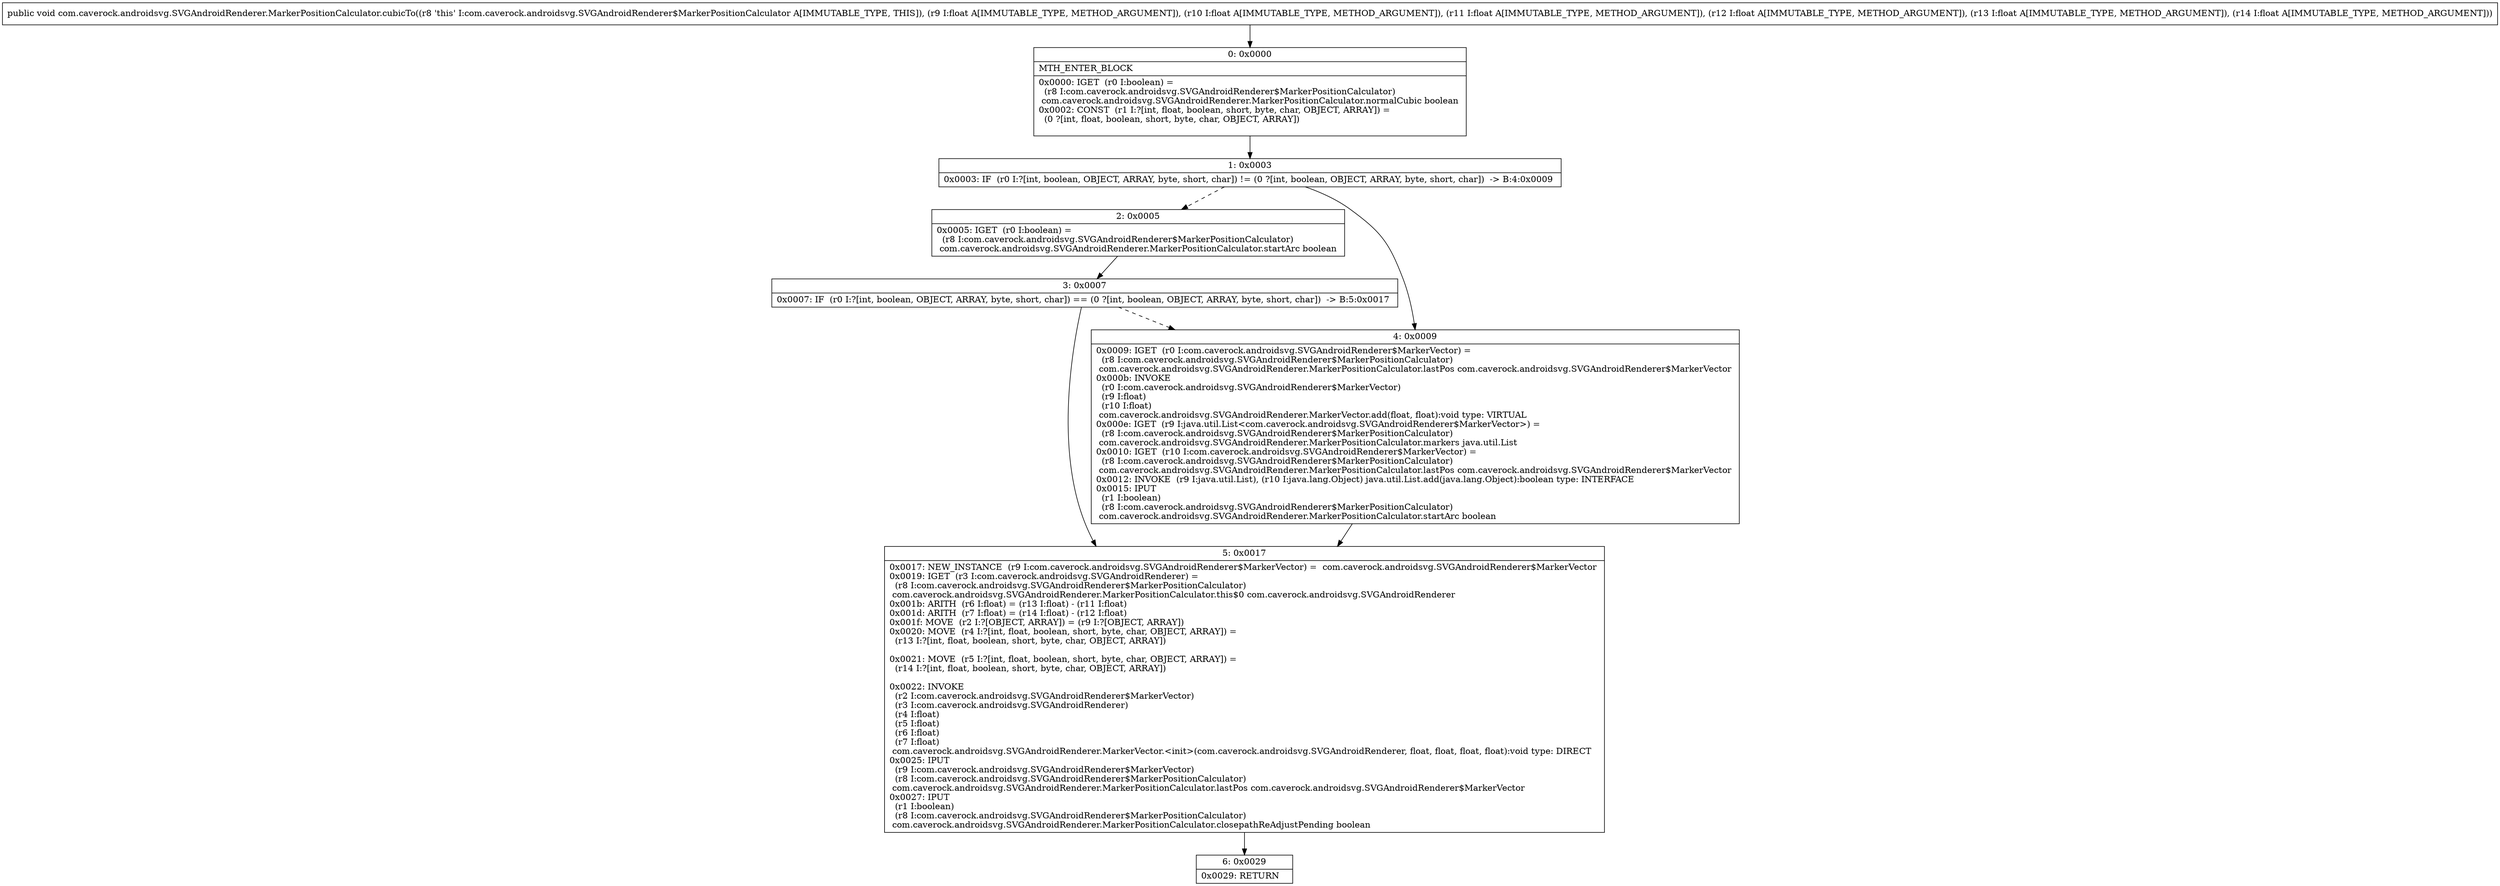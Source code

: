 digraph "CFG forcom.caverock.androidsvg.SVGAndroidRenderer.MarkerPositionCalculator.cubicTo(FFFFFF)V" {
Node_0 [shape=record,label="{0\:\ 0x0000|MTH_ENTER_BLOCK\l|0x0000: IGET  (r0 I:boolean) = \l  (r8 I:com.caverock.androidsvg.SVGAndroidRenderer$MarkerPositionCalculator)\l com.caverock.androidsvg.SVGAndroidRenderer.MarkerPositionCalculator.normalCubic boolean \l0x0002: CONST  (r1 I:?[int, float, boolean, short, byte, char, OBJECT, ARRAY]) = \l  (0 ?[int, float, boolean, short, byte, char, OBJECT, ARRAY])\l \l}"];
Node_1 [shape=record,label="{1\:\ 0x0003|0x0003: IF  (r0 I:?[int, boolean, OBJECT, ARRAY, byte, short, char]) != (0 ?[int, boolean, OBJECT, ARRAY, byte, short, char])  \-\> B:4:0x0009 \l}"];
Node_2 [shape=record,label="{2\:\ 0x0005|0x0005: IGET  (r0 I:boolean) = \l  (r8 I:com.caverock.androidsvg.SVGAndroidRenderer$MarkerPositionCalculator)\l com.caverock.androidsvg.SVGAndroidRenderer.MarkerPositionCalculator.startArc boolean \l}"];
Node_3 [shape=record,label="{3\:\ 0x0007|0x0007: IF  (r0 I:?[int, boolean, OBJECT, ARRAY, byte, short, char]) == (0 ?[int, boolean, OBJECT, ARRAY, byte, short, char])  \-\> B:5:0x0017 \l}"];
Node_4 [shape=record,label="{4\:\ 0x0009|0x0009: IGET  (r0 I:com.caverock.androidsvg.SVGAndroidRenderer$MarkerVector) = \l  (r8 I:com.caverock.androidsvg.SVGAndroidRenderer$MarkerPositionCalculator)\l com.caverock.androidsvg.SVGAndroidRenderer.MarkerPositionCalculator.lastPos com.caverock.androidsvg.SVGAndroidRenderer$MarkerVector \l0x000b: INVOKE  \l  (r0 I:com.caverock.androidsvg.SVGAndroidRenderer$MarkerVector)\l  (r9 I:float)\l  (r10 I:float)\l com.caverock.androidsvg.SVGAndroidRenderer.MarkerVector.add(float, float):void type: VIRTUAL \l0x000e: IGET  (r9 I:java.util.List\<com.caverock.androidsvg.SVGAndroidRenderer$MarkerVector\>) = \l  (r8 I:com.caverock.androidsvg.SVGAndroidRenderer$MarkerPositionCalculator)\l com.caverock.androidsvg.SVGAndroidRenderer.MarkerPositionCalculator.markers java.util.List \l0x0010: IGET  (r10 I:com.caverock.androidsvg.SVGAndroidRenderer$MarkerVector) = \l  (r8 I:com.caverock.androidsvg.SVGAndroidRenderer$MarkerPositionCalculator)\l com.caverock.androidsvg.SVGAndroidRenderer.MarkerPositionCalculator.lastPos com.caverock.androidsvg.SVGAndroidRenderer$MarkerVector \l0x0012: INVOKE  (r9 I:java.util.List), (r10 I:java.lang.Object) java.util.List.add(java.lang.Object):boolean type: INTERFACE \l0x0015: IPUT  \l  (r1 I:boolean)\l  (r8 I:com.caverock.androidsvg.SVGAndroidRenderer$MarkerPositionCalculator)\l com.caverock.androidsvg.SVGAndroidRenderer.MarkerPositionCalculator.startArc boolean \l}"];
Node_5 [shape=record,label="{5\:\ 0x0017|0x0017: NEW_INSTANCE  (r9 I:com.caverock.androidsvg.SVGAndroidRenderer$MarkerVector) =  com.caverock.androidsvg.SVGAndroidRenderer$MarkerVector \l0x0019: IGET  (r3 I:com.caverock.androidsvg.SVGAndroidRenderer) = \l  (r8 I:com.caverock.androidsvg.SVGAndroidRenderer$MarkerPositionCalculator)\l com.caverock.androidsvg.SVGAndroidRenderer.MarkerPositionCalculator.this$0 com.caverock.androidsvg.SVGAndroidRenderer \l0x001b: ARITH  (r6 I:float) = (r13 I:float) \- (r11 I:float) \l0x001d: ARITH  (r7 I:float) = (r14 I:float) \- (r12 I:float) \l0x001f: MOVE  (r2 I:?[OBJECT, ARRAY]) = (r9 I:?[OBJECT, ARRAY]) \l0x0020: MOVE  (r4 I:?[int, float, boolean, short, byte, char, OBJECT, ARRAY]) = \l  (r13 I:?[int, float, boolean, short, byte, char, OBJECT, ARRAY])\l \l0x0021: MOVE  (r5 I:?[int, float, boolean, short, byte, char, OBJECT, ARRAY]) = \l  (r14 I:?[int, float, boolean, short, byte, char, OBJECT, ARRAY])\l \l0x0022: INVOKE  \l  (r2 I:com.caverock.androidsvg.SVGAndroidRenderer$MarkerVector)\l  (r3 I:com.caverock.androidsvg.SVGAndroidRenderer)\l  (r4 I:float)\l  (r5 I:float)\l  (r6 I:float)\l  (r7 I:float)\l com.caverock.androidsvg.SVGAndroidRenderer.MarkerVector.\<init\>(com.caverock.androidsvg.SVGAndroidRenderer, float, float, float, float):void type: DIRECT \l0x0025: IPUT  \l  (r9 I:com.caverock.androidsvg.SVGAndroidRenderer$MarkerVector)\l  (r8 I:com.caverock.androidsvg.SVGAndroidRenderer$MarkerPositionCalculator)\l com.caverock.androidsvg.SVGAndroidRenderer.MarkerPositionCalculator.lastPos com.caverock.androidsvg.SVGAndroidRenderer$MarkerVector \l0x0027: IPUT  \l  (r1 I:boolean)\l  (r8 I:com.caverock.androidsvg.SVGAndroidRenderer$MarkerPositionCalculator)\l com.caverock.androidsvg.SVGAndroidRenderer.MarkerPositionCalculator.closepathReAdjustPending boolean \l}"];
Node_6 [shape=record,label="{6\:\ 0x0029|0x0029: RETURN   \l}"];
MethodNode[shape=record,label="{public void com.caverock.androidsvg.SVGAndroidRenderer.MarkerPositionCalculator.cubicTo((r8 'this' I:com.caverock.androidsvg.SVGAndroidRenderer$MarkerPositionCalculator A[IMMUTABLE_TYPE, THIS]), (r9 I:float A[IMMUTABLE_TYPE, METHOD_ARGUMENT]), (r10 I:float A[IMMUTABLE_TYPE, METHOD_ARGUMENT]), (r11 I:float A[IMMUTABLE_TYPE, METHOD_ARGUMENT]), (r12 I:float A[IMMUTABLE_TYPE, METHOD_ARGUMENT]), (r13 I:float A[IMMUTABLE_TYPE, METHOD_ARGUMENT]), (r14 I:float A[IMMUTABLE_TYPE, METHOD_ARGUMENT])) }"];
MethodNode -> Node_0;
Node_0 -> Node_1;
Node_1 -> Node_2[style=dashed];
Node_1 -> Node_4;
Node_2 -> Node_3;
Node_3 -> Node_4[style=dashed];
Node_3 -> Node_5;
Node_4 -> Node_5;
Node_5 -> Node_6;
}

